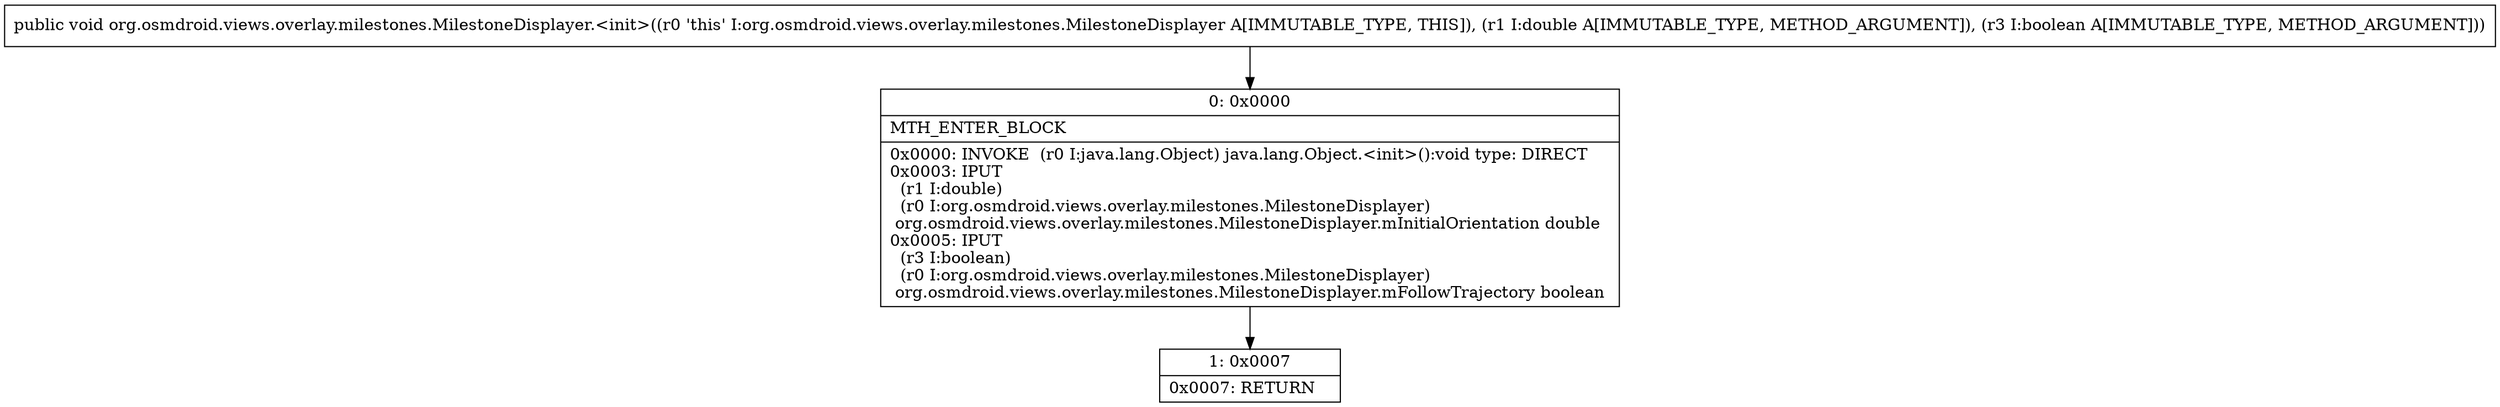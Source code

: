 digraph "CFG fororg.osmdroid.views.overlay.milestones.MilestoneDisplayer.\<init\>(DZ)V" {
Node_0 [shape=record,label="{0\:\ 0x0000|MTH_ENTER_BLOCK\l|0x0000: INVOKE  (r0 I:java.lang.Object) java.lang.Object.\<init\>():void type: DIRECT \l0x0003: IPUT  \l  (r1 I:double)\l  (r0 I:org.osmdroid.views.overlay.milestones.MilestoneDisplayer)\l org.osmdroid.views.overlay.milestones.MilestoneDisplayer.mInitialOrientation double \l0x0005: IPUT  \l  (r3 I:boolean)\l  (r0 I:org.osmdroid.views.overlay.milestones.MilestoneDisplayer)\l org.osmdroid.views.overlay.milestones.MilestoneDisplayer.mFollowTrajectory boolean \l}"];
Node_1 [shape=record,label="{1\:\ 0x0007|0x0007: RETURN   \l}"];
MethodNode[shape=record,label="{public void org.osmdroid.views.overlay.milestones.MilestoneDisplayer.\<init\>((r0 'this' I:org.osmdroid.views.overlay.milestones.MilestoneDisplayer A[IMMUTABLE_TYPE, THIS]), (r1 I:double A[IMMUTABLE_TYPE, METHOD_ARGUMENT]), (r3 I:boolean A[IMMUTABLE_TYPE, METHOD_ARGUMENT])) }"];
MethodNode -> Node_0;
Node_0 -> Node_1;
}

